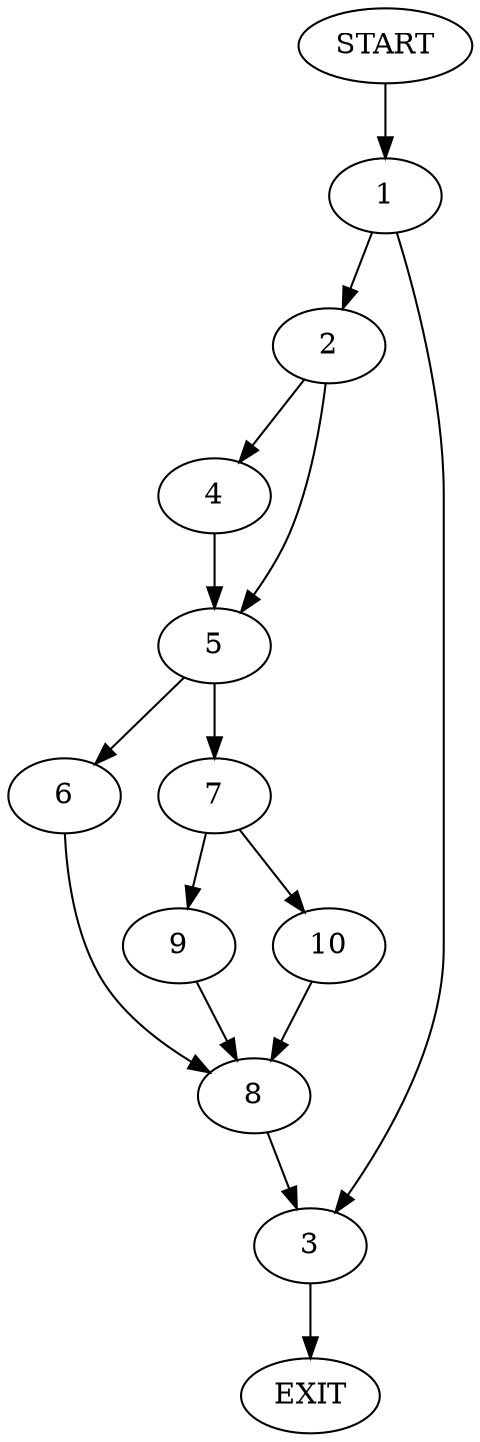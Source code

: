 digraph {
0 [label="START"]
11 [label="EXIT"]
0 -> 1
1 -> 2
1 -> 3
3 -> 11
2 -> 4
2 -> 5
5 -> 6
5 -> 7
4 -> 5
6 -> 8
7 -> 9
7 -> 10
8 -> 3
9 -> 8
10 -> 8
}
